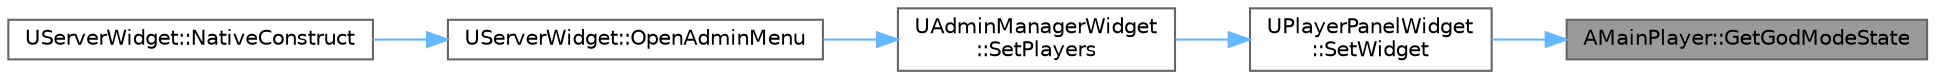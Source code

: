 digraph "AMainPlayer::GetGodModeState"
{
 // LATEX_PDF_SIZE
  bgcolor="transparent";
  edge [fontname=Helvetica,fontsize=10,labelfontname=Helvetica,labelfontsize=10];
  node [fontname=Helvetica,fontsize=10,shape=box,height=0.2,width=0.4];
  rankdir="RL";
  Node1 [id="Node000001",label="AMainPlayer::GetGodModeState",height=0.2,width=0.4,color="gray40", fillcolor="grey60", style="filled", fontcolor="black",tooltip=" "];
  Node1 -> Node2 [id="edge5_Node000001_Node000002",dir="back",color="steelblue1",style="solid",tooltip=" "];
  Node2 [id="Node000002",label="UPlayerPanelWidget\l::SetWidget",height=0.2,width=0.4,color="grey40", fillcolor="white", style="filled",URL="$class_u_player_panel_widget.html#a26f1e40225320b87e8f2ab9f61bf53b3",tooltip=" "];
  Node2 -> Node3 [id="edge6_Node000002_Node000003",dir="back",color="steelblue1",style="solid",tooltip=" "];
  Node3 [id="Node000003",label="UAdminManagerWidget\l::SetPlayers",height=0.2,width=0.4,color="grey40", fillcolor="white", style="filled",URL="$class_u_admin_manager_widget.html#af832b6df2dcb87de66fc3283c49667ec",tooltip=" "];
  Node3 -> Node4 [id="edge7_Node000003_Node000004",dir="back",color="steelblue1",style="solid",tooltip=" "];
  Node4 [id="Node000004",label="UServerWidget::OpenAdminMenu",height=0.2,width=0.4,color="grey40", fillcolor="white", style="filled",URL="$class_u_server_widget.html#a7b0f82f1cd233dd2f6824aa0dc48f837",tooltip=" "];
  Node4 -> Node5 [id="edge8_Node000004_Node000005",dir="back",color="steelblue1",style="solid",tooltip=" "];
  Node5 [id="Node000005",label="UServerWidget::NativeConstruct",height=0.2,width=0.4,color="grey40", fillcolor="white", style="filled",URL="$class_u_server_widget.html#a74cd014e883bf130482eee6be68f26b9",tooltip=" "];
}
